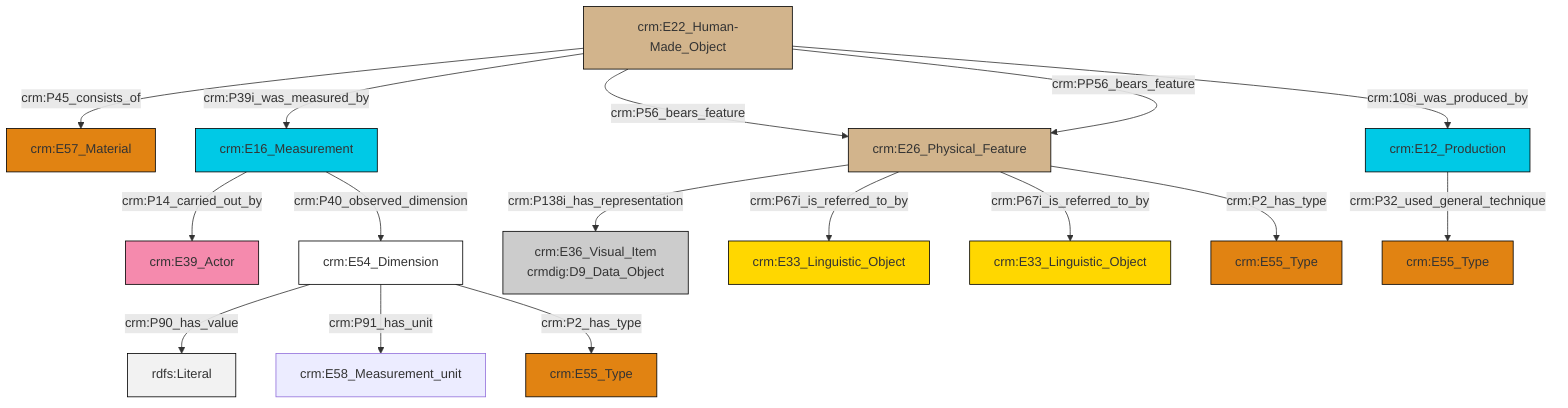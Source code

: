 graph TD
classDef Literal fill:#f2f2f2,stroke:#000000;
classDef CRM_Entity fill:#FFFFFF,stroke:#000000;
classDef Temporal_Entity fill:#00C9E6, stroke:#000000;
classDef Type fill:#E18312, stroke:#000000;
classDef Time-Span fill:#2C9C91, stroke:#000000;
classDef Appellation fill:#FFEB7F, stroke:#000000;
classDef Place fill:#008836, stroke:#000000;
classDef Persistent_Item fill:#B266B2, stroke:#000000;
classDef Conceptual_Object fill:#FFD700, stroke:#000000;
classDef Physical_Thing fill:#D2B48C, stroke:#000000;
classDef Actor fill:#f58aad, stroke:#000000;
classDef PC_Classes fill:#4ce600, stroke:#000000;
classDef Multi fill:#cccccc,stroke:#000000;

6["crm:E54_Dimension"]:::CRM_Entity -->|crm:P90_has_value| 7[rdfs:Literal]:::Literal
10["crm:E22_Human-Made_Object"]:::Physical_Thing -->|crm:P45_consists_of| 11["crm:E57_Material"]:::Type
12["crm:E26_Physical_Feature"]:::Physical_Thing -->|crm:P138i_has_representation| 14["crm:E36_Visual_Item<br>crmdig:D9_Data_Object"]:::Multi
16["crm:E16_Measurement"]:::Temporal_Entity -->|crm:P14_carried_out_by| 17["crm:E39_Actor"]:::Actor
12["crm:E26_Physical_Feature"]:::Physical_Thing -->|crm:P67i_is_referred_to_by| 0["crm:E33_Linguistic_Object"]:::Conceptual_Object
10["crm:E22_Human-Made_Object"]:::Physical_Thing -->|crm:P39i_was_measured_by| 16["crm:E16_Measurement"]:::Temporal_Entity
16["crm:E16_Measurement"]:::Temporal_Entity -->|crm:P40_observed_dimension| 6["crm:E54_Dimension"]:::CRM_Entity
10["crm:E22_Human-Made_Object"]:::Physical_Thing -->|crm:P56_bears_feature| 12["crm:E26_Physical_Feature"]:::Physical_Thing
12["crm:E26_Physical_Feature"]:::Physical_Thing -->|crm:P67i_is_referred_to_by| 18["crm:E33_Linguistic_Object"]:::Conceptual_Object
6["crm:E54_Dimension"]:::CRM_Entity -->|crm:P91_has_unit| 8["crm:E58_Measurement_unit"]:::Default
12["crm:E26_Physical_Feature"]:::Physical_Thing -->|crm:P2_has_type| 21["crm:E55_Type"]:::Type
10["crm:E22_Human-Made_Object"]:::Physical_Thing -->|crm:PP56_bears_feature| 12["crm:E26_Physical_Feature"]:::Physical_Thing
2["crm:E12_Production"]:::Temporal_Entity -->|crm:P32_used_general_technique| 4["crm:E55_Type"]:::Type
6["crm:E54_Dimension"]:::CRM_Entity -->|crm:P2_has_type| 25["crm:E55_Type"]:::Type
10["crm:E22_Human-Made_Object"]:::Physical_Thing -->|crm:108i_was_produced_by| 2["crm:E12_Production"]:::Temporal_Entity